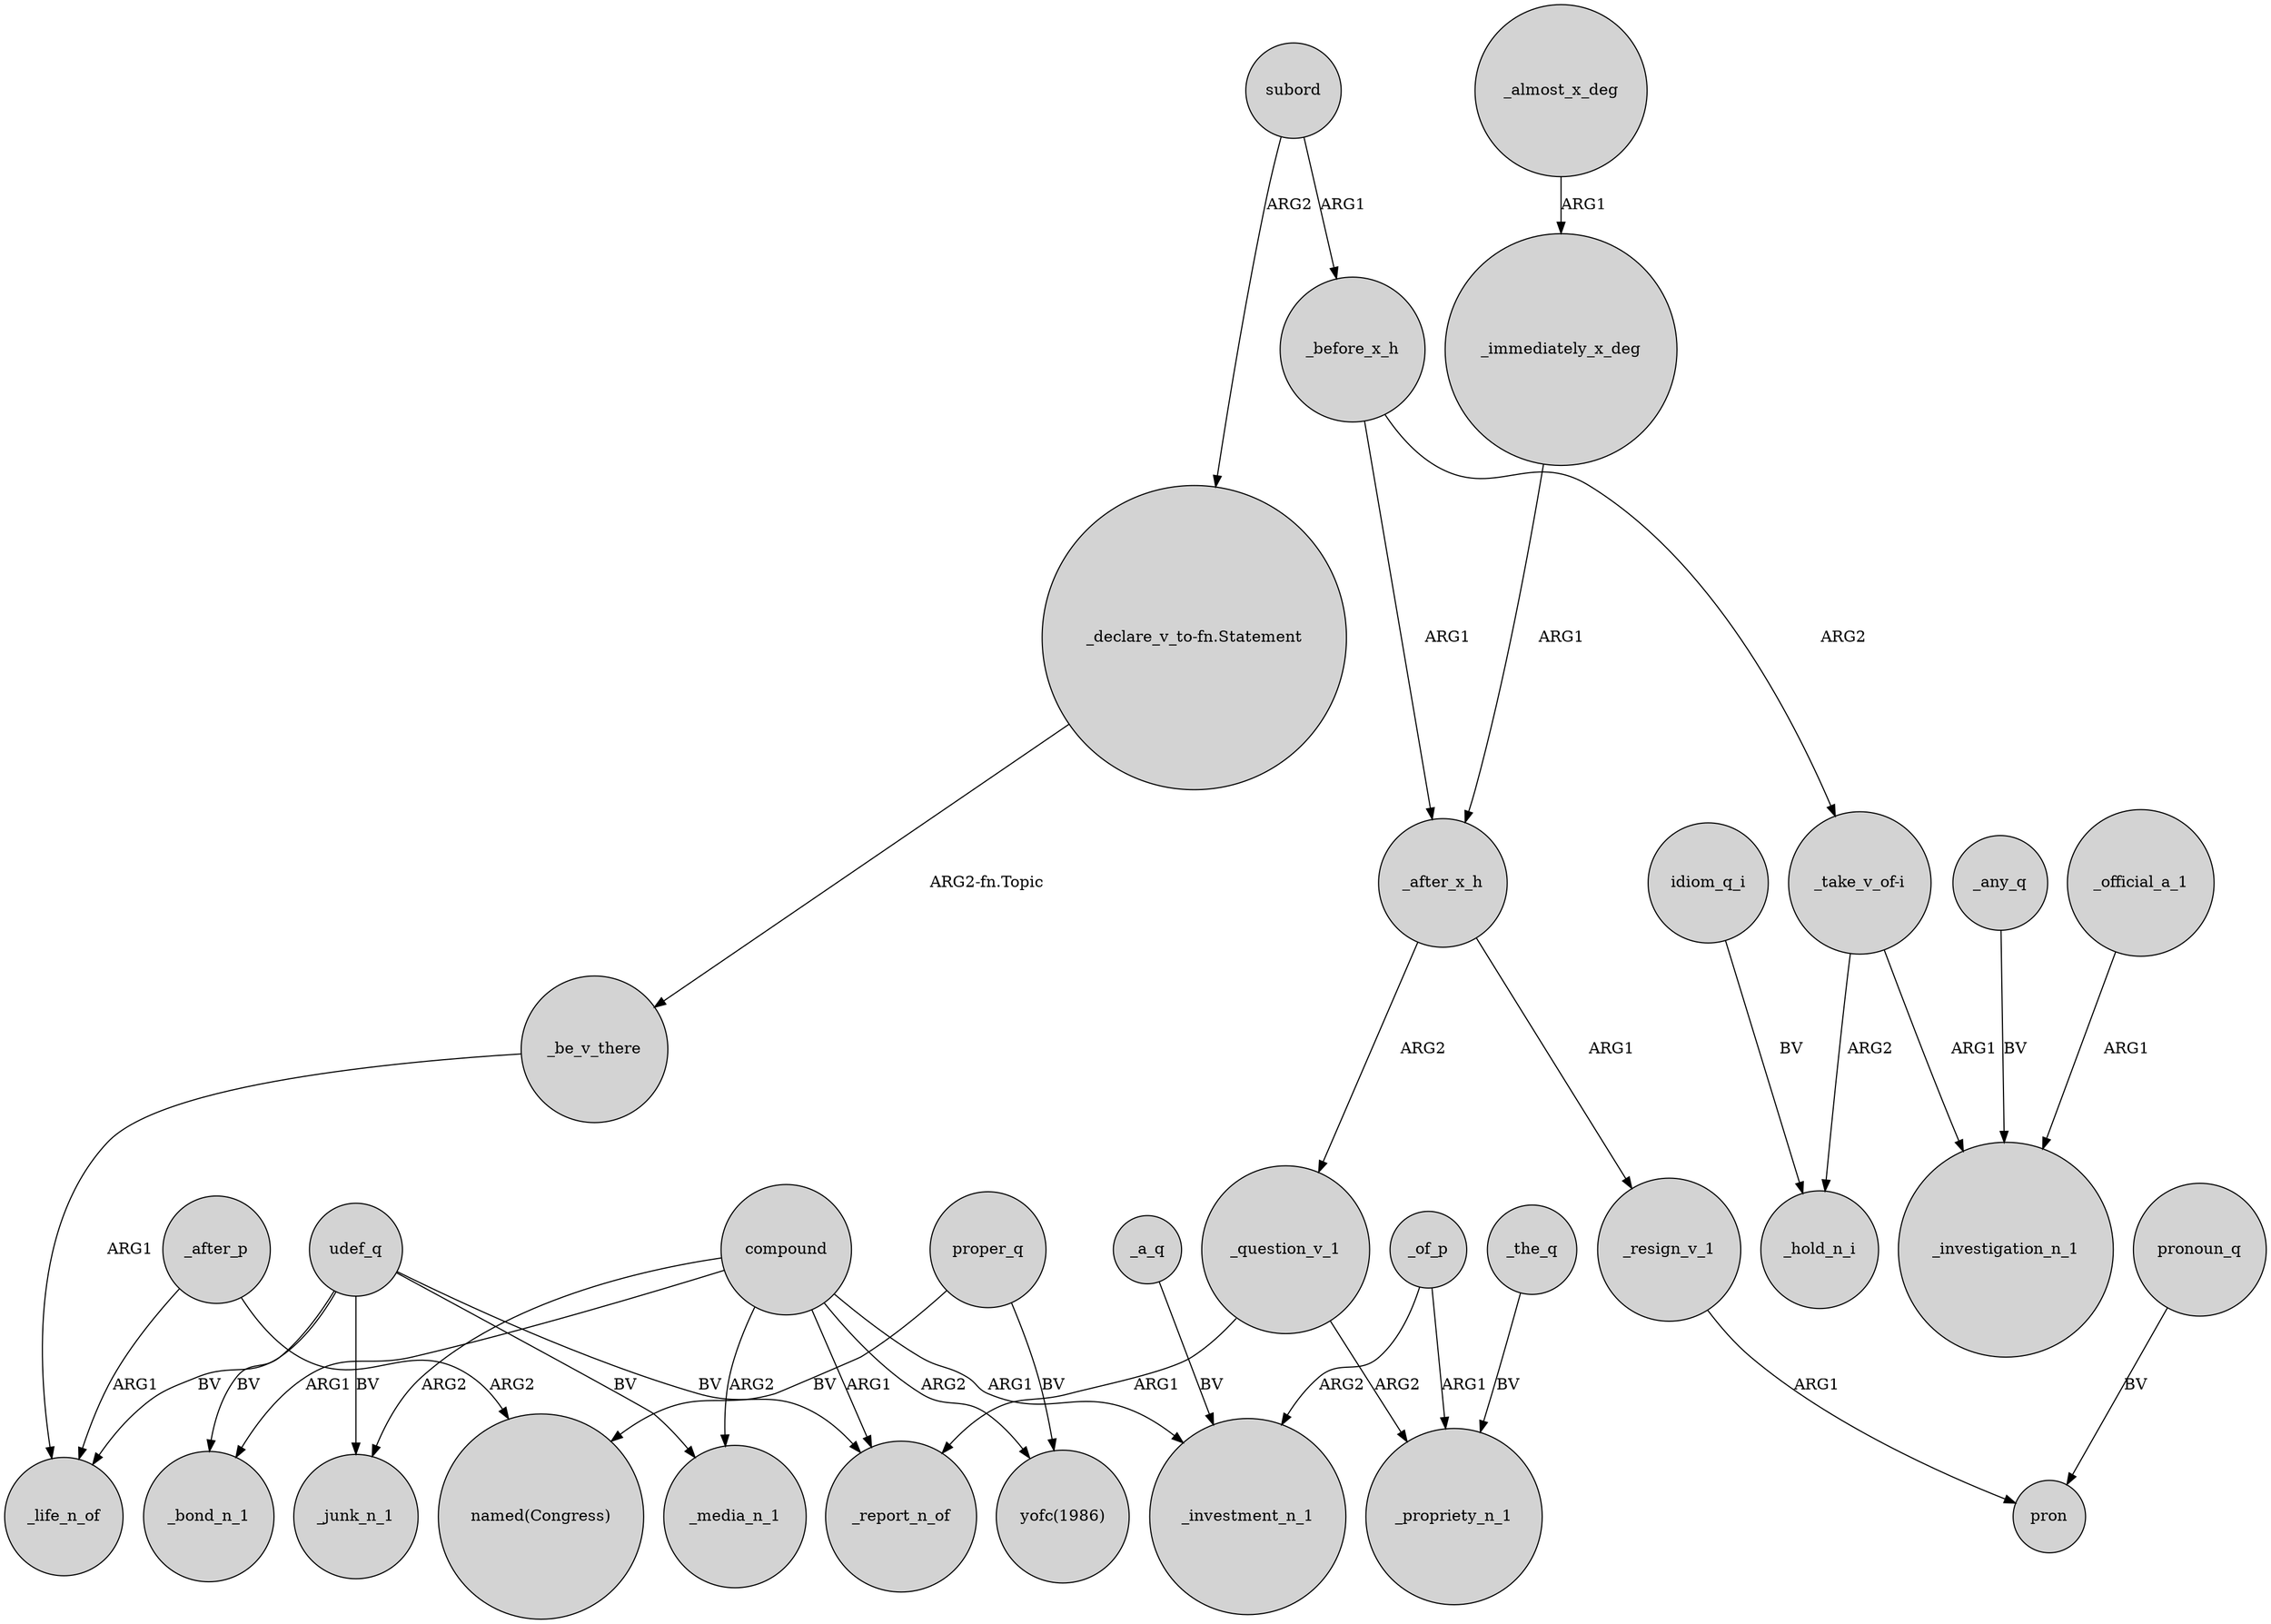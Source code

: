 digraph {
	node [shape=circle style=filled]
	"_declare_v_to-fn.Statement" -> _be_v_there [label="ARG2-fn.Topic"]
	_immediately_x_deg -> _after_x_h [label=ARG1]
	compound -> _report_n_of [label=ARG1]
	_question_v_1 -> _propriety_n_1 [label=ARG2]
	"_take_v_of-i" -> _investigation_n_1 [label=ARG1]
	_official_a_1 -> _investigation_n_1 [label=ARG1]
	_resign_v_1 -> pron [label=ARG1]
	_after_x_h -> _resign_v_1 [label=ARG1]
	udef_q -> _life_n_of [label=BV]
	_of_p -> _propriety_n_1 [label=ARG1]
	compound -> _bond_n_1 [label=ARG1]
	_before_x_h -> "_take_v_of-i" [label=ARG2]
	udef_q -> _media_n_1 [label=BV]
	udef_q -> _report_n_of [label=BV]
	compound -> _junk_n_1 [label=ARG2]
	_before_x_h -> _after_x_h [label=ARG1]
	subord -> _before_x_h [label=ARG1]
	proper_q -> "named(Congress)" [label=BV]
	_question_v_1 -> _report_n_of [label=ARG1]
	compound -> _investment_n_1 [label=ARG1]
	_be_v_there -> _life_n_of [label=ARG1]
	_after_x_h -> _question_v_1 [label=ARG2]
	udef_q -> _junk_n_1 [label=BV]
	compound -> _media_n_1 [label=ARG2]
	pronoun_q -> pron [label=BV]
	_of_p -> _investment_n_1 [label=ARG2]
	udef_q -> _bond_n_1 [label=BV]
	_after_p -> "named(Congress)" [label=ARG2]
	_a_q -> _investment_n_1 [label=BV]
	_almost_x_deg -> _immediately_x_deg [label=ARG1]
	proper_q -> "yofc(1986)" [label=BV]
	idiom_q_i -> _hold_n_i [label=BV]
	"_take_v_of-i" -> _hold_n_i [label=ARG2]
	compound -> "yofc(1986)" [label=ARG2]
	_any_q -> _investigation_n_1 [label=BV]
	_the_q -> _propriety_n_1 [label=BV]
	_after_p -> _life_n_of [label=ARG1]
	subord -> "_declare_v_to-fn.Statement" [label=ARG2]
}
